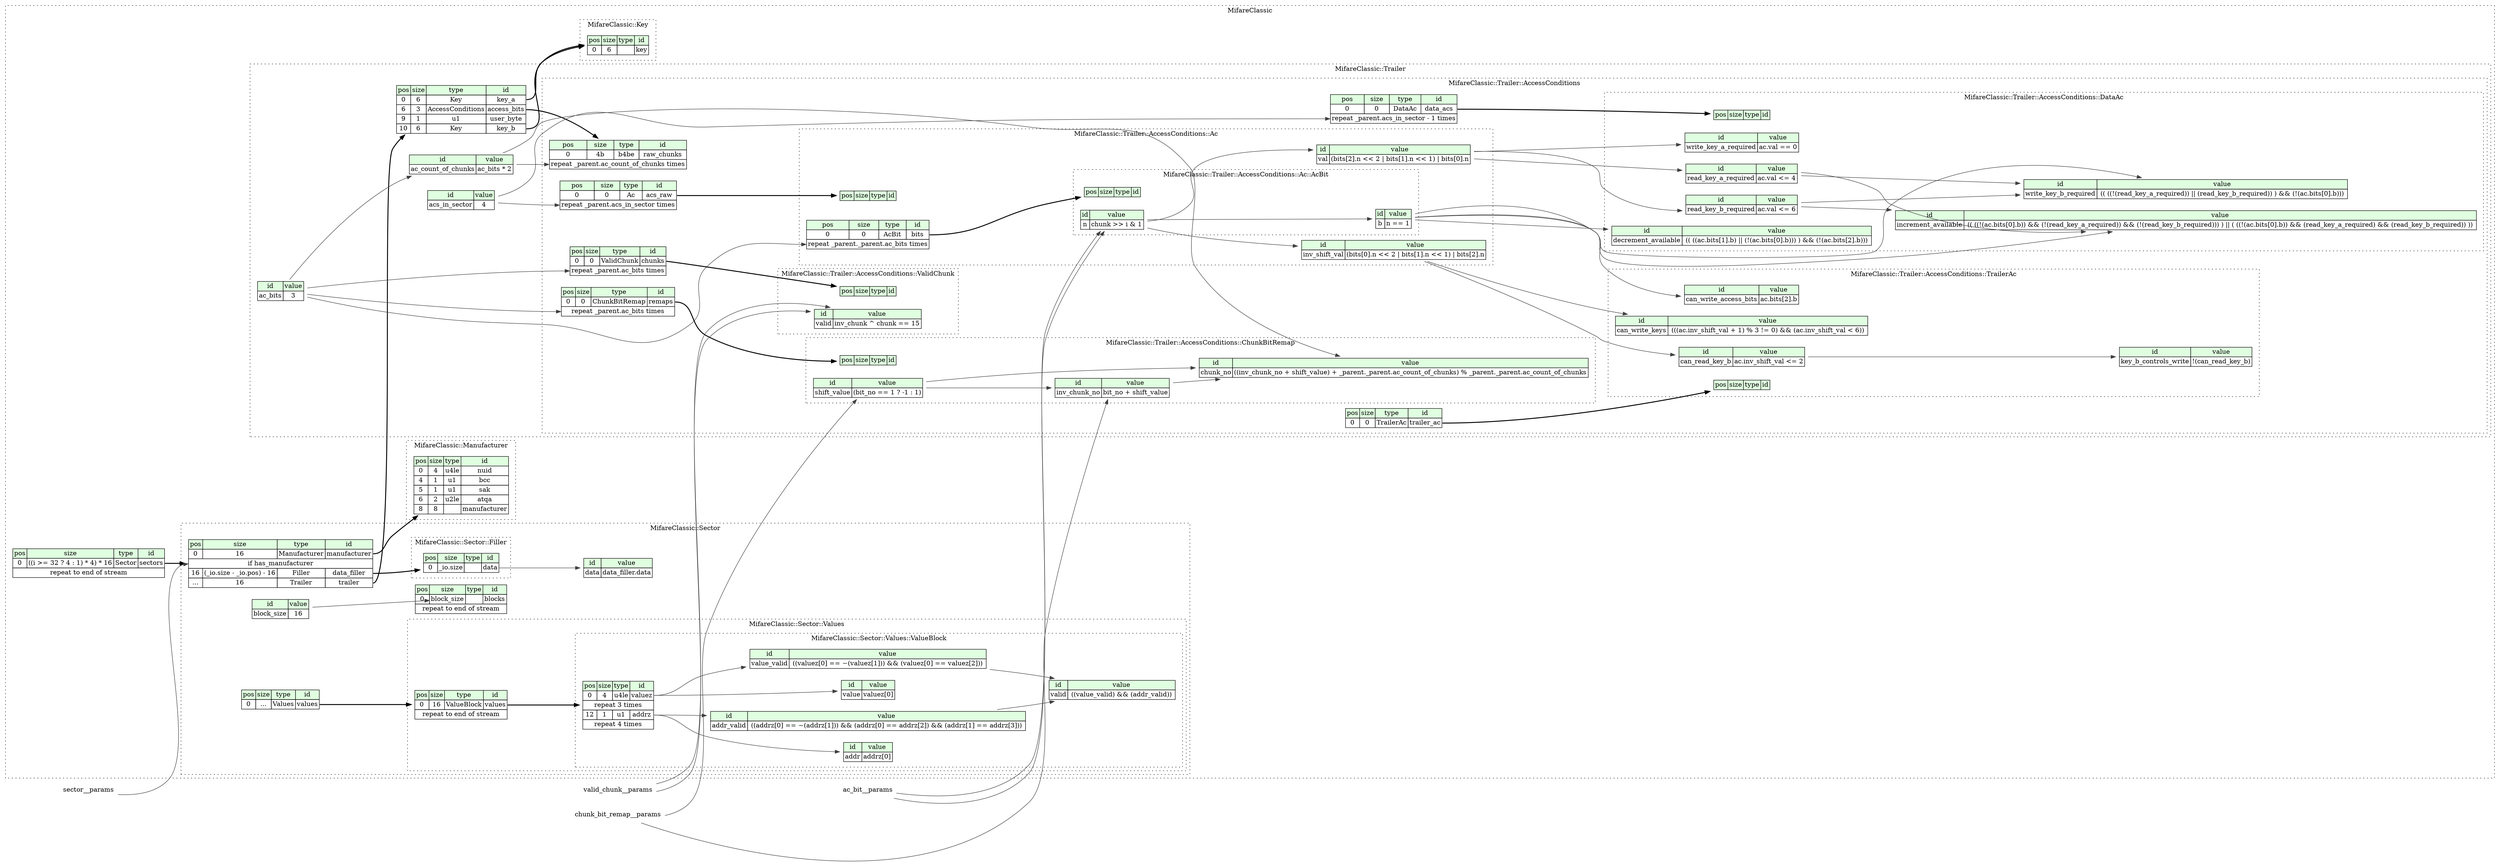 digraph {
	rankdir=LR;
	node [shape=plaintext];
	subgraph cluster__mifare_classic {
		label="MifareClassic";
		graph[style=dotted];

		mifare_classic__seq [label=<<TABLE BORDER="0" CELLBORDER="1" CELLSPACING="0">
			<TR><TD BGCOLOR="#E0FFE0">pos</TD><TD BGCOLOR="#E0FFE0">size</TD><TD BGCOLOR="#E0FFE0">type</TD><TD BGCOLOR="#E0FFE0">id</TD></TR>
			<TR><TD PORT="sectors_pos">0</TD><TD PORT="sectors_size">((i &gt;= 32 ? 4 : 1) * 4) * 16</TD><TD>Sector</TD><TD PORT="sectors_type">sectors</TD></TR>
			<TR><TD COLSPAN="4" PORT="sectors__repeat">repeat to end of stream</TD></TR>
		</TABLE>>];
		subgraph cluster__key {
			label="MifareClassic::Key";
			graph[style=dotted];

			key__seq [label=<<TABLE BORDER="0" CELLBORDER="1" CELLSPACING="0">
				<TR><TD BGCOLOR="#E0FFE0">pos</TD><TD BGCOLOR="#E0FFE0">size</TD><TD BGCOLOR="#E0FFE0">type</TD><TD BGCOLOR="#E0FFE0">id</TD></TR>
				<TR><TD PORT="key_pos">0</TD><TD PORT="key_size">6</TD><TD></TD><TD PORT="key_type">key</TD></TR>
			</TABLE>>];
		}
		subgraph cluster__manufacturer {
			label="MifareClassic::Manufacturer";
			graph[style=dotted];

			manufacturer__seq [label=<<TABLE BORDER="0" CELLBORDER="1" CELLSPACING="0">
				<TR><TD BGCOLOR="#E0FFE0">pos</TD><TD BGCOLOR="#E0FFE0">size</TD><TD BGCOLOR="#E0FFE0">type</TD><TD BGCOLOR="#E0FFE0">id</TD></TR>
				<TR><TD PORT="nuid_pos">0</TD><TD PORT="nuid_size">4</TD><TD>u4le</TD><TD PORT="nuid_type">nuid</TD></TR>
				<TR><TD PORT="bcc_pos">4</TD><TD PORT="bcc_size">1</TD><TD>u1</TD><TD PORT="bcc_type">bcc</TD></TR>
				<TR><TD PORT="sak_pos">5</TD><TD PORT="sak_size">1</TD><TD>u1</TD><TD PORT="sak_type">sak</TD></TR>
				<TR><TD PORT="atqa_pos">6</TD><TD PORT="atqa_size">2</TD><TD>u2le</TD><TD PORT="atqa_type">atqa</TD></TR>
				<TR><TD PORT="manufacturer_pos">8</TD><TD PORT="manufacturer_size">8</TD><TD></TD><TD PORT="manufacturer_type">manufacturer</TD></TR>
			</TABLE>>];
		}
		subgraph cluster__sector {
			label="MifareClassic::Sector";
			graph[style=dotted];

			sector__seq [label=<<TABLE BORDER="0" CELLBORDER="1" CELLSPACING="0">
				<TR><TD BGCOLOR="#E0FFE0">pos</TD><TD BGCOLOR="#E0FFE0">size</TD><TD BGCOLOR="#E0FFE0">type</TD><TD BGCOLOR="#E0FFE0">id</TD></TR>
				<TR><TD PORT="manufacturer_pos">0</TD><TD PORT="manufacturer_size">16</TD><TD>Manufacturer</TD><TD PORT="manufacturer_type">manufacturer</TD></TR>
				<TR><TD COLSPAN="4" PORT="manufacturer__if">if has_manufacturer</TD></TR>
				<TR><TD PORT="data_filler_pos">16</TD><TD PORT="data_filler_size">(_io.size - _io.pos) - 16</TD><TD>Filler</TD><TD PORT="data_filler_type">data_filler</TD></TR>
				<TR><TD PORT="trailer_pos">...</TD><TD PORT="trailer_size">16</TD><TD>Trailer</TD><TD PORT="trailer_type">trailer</TD></TR>
			</TABLE>>];
			sector__inst__block_size [label=<<TABLE BORDER="0" CELLBORDER="1" CELLSPACING="0">
				<TR><TD BGCOLOR="#E0FFE0">id</TD><TD BGCOLOR="#E0FFE0">value</TD></TR>
				<TR><TD>block_size</TD><TD>16</TD></TR>
			</TABLE>>];
			sector__inst__blocks [label=<<TABLE BORDER="0" CELLBORDER="1" CELLSPACING="0">
				<TR><TD BGCOLOR="#E0FFE0">pos</TD><TD BGCOLOR="#E0FFE0">size</TD><TD BGCOLOR="#E0FFE0">type</TD><TD BGCOLOR="#E0FFE0">id</TD></TR>
				<TR><TD PORT="blocks_pos">0</TD><TD PORT="blocks_size">block_size</TD><TD></TD><TD PORT="blocks_type">blocks</TD></TR>
				<TR><TD COLSPAN="4" PORT="blocks__repeat">repeat to end of stream</TD></TR>
			</TABLE>>];
			sector__inst__data [label=<<TABLE BORDER="0" CELLBORDER="1" CELLSPACING="0">
				<TR><TD BGCOLOR="#E0FFE0">id</TD><TD BGCOLOR="#E0FFE0">value</TD></TR>
				<TR><TD>data</TD><TD>data_filler.data</TD></TR>
			</TABLE>>];
			sector__inst__values [label=<<TABLE BORDER="0" CELLBORDER="1" CELLSPACING="0">
				<TR><TD BGCOLOR="#E0FFE0">pos</TD><TD BGCOLOR="#E0FFE0">size</TD><TD BGCOLOR="#E0FFE0">type</TD><TD BGCOLOR="#E0FFE0">id</TD></TR>
				<TR><TD PORT="values_pos">0</TD><TD PORT="values_size">...</TD><TD>Values</TD><TD PORT="values_type">values</TD></TR>
			</TABLE>>];
			subgraph cluster__filler {
				label="MifareClassic::Sector::Filler";
				graph[style=dotted];

				filler__seq [label=<<TABLE BORDER="0" CELLBORDER="1" CELLSPACING="0">
					<TR><TD BGCOLOR="#E0FFE0">pos</TD><TD BGCOLOR="#E0FFE0">size</TD><TD BGCOLOR="#E0FFE0">type</TD><TD BGCOLOR="#E0FFE0">id</TD></TR>
					<TR><TD PORT="data_pos">0</TD><TD PORT="data_size">_io.size</TD><TD></TD><TD PORT="data_type">data</TD></TR>
				</TABLE>>];
			}
			subgraph cluster__values {
				label="MifareClassic::Sector::Values";
				graph[style=dotted];

				values__seq [label=<<TABLE BORDER="0" CELLBORDER="1" CELLSPACING="0">
					<TR><TD BGCOLOR="#E0FFE0">pos</TD><TD BGCOLOR="#E0FFE0">size</TD><TD BGCOLOR="#E0FFE0">type</TD><TD BGCOLOR="#E0FFE0">id</TD></TR>
					<TR><TD PORT="values_pos">0</TD><TD PORT="values_size">16</TD><TD>ValueBlock</TD><TD PORT="values_type">values</TD></TR>
					<TR><TD COLSPAN="4" PORT="values__repeat">repeat to end of stream</TD></TR>
				</TABLE>>];
				subgraph cluster__value_block {
					label="MifareClassic::Sector::Values::ValueBlock";
					graph[style=dotted];

					value_block__seq [label=<<TABLE BORDER="0" CELLBORDER="1" CELLSPACING="0">
						<TR><TD BGCOLOR="#E0FFE0">pos</TD><TD BGCOLOR="#E0FFE0">size</TD><TD BGCOLOR="#E0FFE0">type</TD><TD BGCOLOR="#E0FFE0">id</TD></TR>
						<TR><TD PORT="valuez_pos">0</TD><TD PORT="valuez_size">4</TD><TD>u4le</TD><TD PORT="valuez_type">valuez</TD></TR>
						<TR><TD COLSPAN="4" PORT="valuez__repeat">repeat 3 times</TD></TR>
						<TR><TD PORT="addrz_pos">12</TD><TD PORT="addrz_size">1</TD><TD>u1</TD><TD PORT="addrz_type">addrz</TD></TR>
						<TR><TD COLSPAN="4" PORT="addrz__repeat">repeat 4 times</TD></TR>
					</TABLE>>];
					value_block__inst__addr [label=<<TABLE BORDER="0" CELLBORDER="1" CELLSPACING="0">
						<TR><TD BGCOLOR="#E0FFE0">id</TD><TD BGCOLOR="#E0FFE0">value</TD></TR>
						<TR><TD>addr</TD><TD>addrz[0]</TD></TR>
					</TABLE>>];
					value_block__inst__addr_valid [label=<<TABLE BORDER="0" CELLBORDER="1" CELLSPACING="0">
						<TR><TD BGCOLOR="#E0FFE0">id</TD><TD BGCOLOR="#E0FFE0">value</TD></TR>
						<TR><TD>addr_valid</TD><TD> ((addrz[0] == ~(addrz[1])) &amp;&amp; (addrz[0] == addrz[2]) &amp;&amp; (addrz[1] == addrz[3])) </TD></TR>
					</TABLE>>];
					value_block__inst__valid [label=<<TABLE BORDER="0" CELLBORDER="1" CELLSPACING="0">
						<TR><TD BGCOLOR="#E0FFE0">id</TD><TD BGCOLOR="#E0FFE0">value</TD></TR>
						<TR><TD>valid</TD><TD> ((value_valid) &amp;&amp; (addr_valid)) </TD></TR>
					</TABLE>>];
					value_block__inst__value [label=<<TABLE BORDER="0" CELLBORDER="1" CELLSPACING="0">
						<TR><TD BGCOLOR="#E0FFE0">id</TD><TD BGCOLOR="#E0FFE0">value</TD></TR>
						<TR><TD>value</TD><TD>valuez[0]</TD></TR>
					</TABLE>>];
					value_block__inst__value_valid [label=<<TABLE BORDER="0" CELLBORDER="1" CELLSPACING="0">
						<TR><TD BGCOLOR="#E0FFE0">id</TD><TD BGCOLOR="#E0FFE0">value</TD></TR>
						<TR><TD>value_valid</TD><TD> ((valuez[0] == ~(valuez[1])) &amp;&amp; (valuez[0] == valuez[2])) </TD></TR>
					</TABLE>>];
				}
			}
		}
		subgraph cluster__trailer {
			label="MifareClassic::Trailer";
			graph[style=dotted];

			trailer__seq [label=<<TABLE BORDER="0" CELLBORDER="1" CELLSPACING="0">
				<TR><TD BGCOLOR="#E0FFE0">pos</TD><TD BGCOLOR="#E0FFE0">size</TD><TD BGCOLOR="#E0FFE0">type</TD><TD BGCOLOR="#E0FFE0">id</TD></TR>
				<TR><TD PORT="key_a_pos">0</TD><TD PORT="key_a_size">6</TD><TD>Key</TD><TD PORT="key_a_type">key_a</TD></TR>
				<TR><TD PORT="access_bits_pos">6</TD><TD PORT="access_bits_size">3</TD><TD>AccessConditions</TD><TD PORT="access_bits_type">access_bits</TD></TR>
				<TR><TD PORT="user_byte_pos">9</TD><TD PORT="user_byte_size">1</TD><TD>u1</TD><TD PORT="user_byte_type">user_byte</TD></TR>
				<TR><TD PORT="key_b_pos">10</TD><TD PORT="key_b_size">6</TD><TD>Key</TD><TD PORT="key_b_type">key_b</TD></TR>
			</TABLE>>];
			trailer__inst__ac_bits [label=<<TABLE BORDER="0" CELLBORDER="1" CELLSPACING="0">
				<TR><TD BGCOLOR="#E0FFE0">id</TD><TD BGCOLOR="#E0FFE0">value</TD></TR>
				<TR><TD>ac_bits</TD><TD>3</TD></TR>
			</TABLE>>];
			trailer__inst__ac_count_of_chunks [label=<<TABLE BORDER="0" CELLBORDER="1" CELLSPACING="0">
				<TR><TD BGCOLOR="#E0FFE0">id</TD><TD BGCOLOR="#E0FFE0">value</TD></TR>
				<TR><TD>ac_count_of_chunks</TD><TD>ac_bits * 2</TD></TR>
			</TABLE>>];
			trailer__inst__acs_in_sector [label=<<TABLE BORDER="0" CELLBORDER="1" CELLSPACING="0">
				<TR><TD BGCOLOR="#E0FFE0">id</TD><TD BGCOLOR="#E0FFE0">value</TD></TR>
				<TR><TD>acs_in_sector</TD><TD>4</TD></TR>
			</TABLE>>];
			subgraph cluster__access_conditions {
				label="MifareClassic::Trailer::AccessConditions";
				graph[style=dotted];

				access_conditions__seq [label=<<TABLE BORDER="0" CELLBORDER="1" CELLSPACING="0">
					<TR><TD BGCOLOR="#E0FFE0">pos</TD><TD BGCOLOR="#E0FFE0">size</TD><TD BGCOLOR="#E0FFE0">type</TD><TD BGCOLOR="#E0FFE0">id</TD></TR>
					<TR><TD PORT="raw_chunks_pos">0</TD><TD PORT="raw_chunks_size">4b</TD><TD>b4be</TD><TD PORT="raw_chunks_type">raw_chunks</TD></TR>
					<TR><TD COLSPAN="4" PORT="raw_chunks__repeat">repeat _parent.ac_count_of_chunks times</TD></TR>
				</TABLE>>];
				access_conditions__inst__acs_raw [label=<<TABLE BORDER="0" CELLBORDER="1" CELLSPACING="0">
					<TR><TD BGCOLOR="#E0FFE0">pos</TD><TD BGCOLOR="#E0FFE0">size</TD><TD BGCOLOR="#E0FFE0">type</TD><TD BGCOLOR="#E0FFE0">id</TD></TR>
					<TR><TD PORT="acs_raw_pos">0</TD><TD PORT="acs_raw_size">0</TD><TD>Ac</TD><TD PORT="acs_raw_type">acs_raw</TD></TR>
					<TR><TD COLSPAN="4" PORT="acs_raw__repeat">repeat _parent.acs_in_sector times</TD></TR>
				</TABLE>>];
				access_conditions__inst__chunks [label=<<TABLE BORDER="0" CELLBORDER="1" CELLSPACING="0">
					<TR><TD BGCOLOR="#E0FFE0">pos</TD><TD BGCOLOR="#E0FFE0">size</TD><TD BGCOLOR="#E0FFE0">type</TD><TD BGCOLOR="#E0FFE0">id</TD></TR>
					<TR><TD PORT="chunks_pos">0</TD><TD PORT="chunks_size">0</TD><TD>ValidChunk</TD><TD PORT="chunks_type">chunks</TD></TR>
					<TR><TD COLSPAN="4" PORT="chunks__repeat">repeat _parent.ac_bits times</TD></TR>
				</TABLE>>];
				access_conditions__inst__data_acs [label=<<TABLE BORDER="0" CELLBORDER="1" CELLSPACING="0">
					<TR><TD BGCOLOR="#E0FFE0">pos</TD><TD BGCOLOR="#E0FFE0">size</TD><TD BGCOLOR="#E0FFE0">type</TD><TD BGCOLOR="#E0FFE0">id</TD></TR>
					<TR><TD PORT="data_acs_pos">0</TD><TD PORT="data_acs_size">0</TD><TD>DataAc</TD><TD PORT="data_acs_type">data_acs</TD></TR>
					<TR><TD COLSPAN="4" PORT="data_acs__repeat">repeat _parent.acs_in_sector - 1 times</TD></TR>
				</TABLE>>];
				access_conditions__inst__remaps [label=<<TABLE BORDER="0" CELLBORDER="1" CELLSPACING="0">
					<TR><TD BGCOLOR="#E0FFE0">pos</TD><TD BGCOLOR="#E0FFE0">size</TD><TD BGCOLOR="#E0FFE0">type</TD><TD BGCOLOR="#E0FFE0">id</TD></TR>
					<TR><TD PORT="remaps_pos">0</TD><TD PORT="remaps_size">0</TD><TD>ChunkBitRemap</TD><TD PORT="remaps_type">remaps</TD></TR>
					<TR><TD COLSPAN="4" PORT="remaps__repeat">repeat _parent.ac_bits times</TD></TR>
				</TABLE>>];
				access_conditions__inst__trailer_ac [label=<<TABLE BORDER="0" CELLBORDER="1" CELLSPACING="0">
					<TR><TD BGCOLOR="#E0FFE0">pos</TD><TD BGCOLOR="#E0FFE0">size</TD><TD BGCOLOR="#E0FFE0">type</TD><TD BGCOLOR="#E0FFE0">id</TD></TR>
					<TR><TD PORT="trailer_ac_pos">0</TD><TD PORT="trailer_ac_size">0</TD><TD>TrailerAc</TD><TD PORT="trailer_ac_type">trailer_ac</TD></TR>
				</TABLE>>];
				subgraph cluster__ac {
					label="MifareClassic::Trailer::AccessConditions::Ac";
					graph[style=dotted];

					ac__seq [label=<<TABLE BORDER="0" CELLBORDER="1" CELLSPACING="0">
						<TR><TD BGCOLOR="#E0FFE0">pos</TD><TD BGCOLOR="#E0FFE0">size</TD><TD BGCOLOR="#E0FFE0">type</TD><TD BGCOLOR="#E0FFE0">id</TD></TR>
					</TABLE>>];
					ac__inst__bits [label=<<TABLE BORDER="0" CELLBORDER="1" CELLSPACING="0">
						<TR><TD BGCOLOR="#E0FFE0">pos</TD><TD BGCOLOR="#E0FFE0">size</TD><TD BGCOLOR="#E0FFE0">type</TD><TD BGCOLOR="#E0FFE0">id</TD></TR>
						<TR><TD PORT="bits_pos">0</TD><TD PORT="bits_size">0</TD><TD>AcBit</TD><TD PORT="bits_type">bits</TD></TR>
						<TR><TD COLSPAN="4" PORT="bits__repeat">repeat _parent._parent.ac_bits times</TD></TR>
					</TABLE>>];
					ac__inst__inv_shift_val [label=<<TABLE BORDER="0" CELLBORDER="1" CELLSPACING="0">
						<TR><TD BGCOLOR="#E0FFE0">id</TD><TD BGCOLOR="#E0FFE0">value</TD></TR>
						<TR><TD>inv_shift_val</TD><TD>(bits[0].n &lt;&lt; 2 | bits[1].n &lt;&lt; 1) | bits[2].n</TD></TR>
					</TABLE>>];
					ac__inst__val [label=<<TABLE BORDER="0" CELLBORDER="1" CELLSPACING="0">
						<TR><TD BGCOLOR="#E0FFE0">id</TD><TD BGCOLOR="#E0FFE0">value</TD></TR>
						<TR><TD>val</TD><TD>(bits[2].n &lt;&lt; 2 | bits[1].n &lt;&lt; 1) | bits[0].n</TD></TR>
					</TABLE>>];
					subgraph cluster__ac_bit {
						label="MifareClassic::Trailer::AccessConditions::Ac::AcBit";
						graph[style=dotted];

						ac_bit__seq [label=<<TABLE BORDER="0" CELLBORDER="1" CELLSPACING="0">
							<TR><TD BGCOLOR="#E0FFE0">pos</TD><TD BGCOLOR="#E0FFE0">size</TD><TD BGCOLOR="#E0FFE0">type</TD><TD BGCOLOR="#E0FFE0">id</TD></TR>
						</TABLE>>];
						ac_bit__inst__b [label=<<TABLE BORDER="0" CELLBORDER="1" CELLSPACING="0">
							<TR><TD BGCOLOR="#E0FFE0">id</TD><TD BGCOLOR="#E0FFE0">value</TD></TR>
							<TR><TD>b</TD><TD>n == 1</TD></TR>
						</TABLE>>];
						ac_bit__inst__n [label=<<TABLE BORDER="0" CELLBORDER="1" CELLSPACING="0">
							<TR><TD BGCOLOR="#E0FFE0">id</TD><TD BGCOLOR="#E0FFE0">value</TD></TR>
							<TR><TD>n</TD><TD>chunk &gt;&gt; i &amp; 1</TD></TR>
						</TABLE>>];
					}
				}
				subgraph cluster__chunk_bit_remap {
					label="MifareClassic::Trailer::AccessConditions::ChunkBitRemap";
					graph[style=dotted];

					chunk_bit_remap__seq [label=<<TABLE BORDER="0" CELLBORDER="1" CELLSPACING="0">
						<TR><TD BGCOLOR="#E0FFE0">pos</TD><TD BGCOLOR="#E0FFE0">size</TD><TD BGCOLOR="#E0FFE0">type</TD><TD BGCOLOR="#E0FFE0">id</TD></TR>
					</TABLE>>];
					chunk_bit_remap__inst__chunk_no [label=<<TABLE BORDER="0" CELLBORDER="1" CELLSPACING="0">
						<TR><TD BGCOLOR="#E0FFE0">id</TD><TD BGCOLOR="#E0FFE0">value</TD></TR>
						<TR><TD>chunk_no</TD><TD>((inv_chunk_no + shift_value) + _parent._parent.ac_count_of_chunks) % _parent._parent.ac_count_of_chunks</TD></TR>
					</TABLE>>];
					chunk_bit_remap__inst__inv_chunk_no [label=<<TABLE BORDER="0" CELLBORDER="1" CELLSPACING="0">
						<TR><TD BGCOLOR="#E0FFE0">id</TD><TD BGCOLOR="#E0FFE0">value</TD></TR>
						<TR><TD>inv_chunk_no</TD><TD>bit_no + shift_value</TD></TR>
					</TABLE>>];
					chunk_bit_remap__inst__shift_value [label=<<TABLE BORDER="0" CELLBORDER="1" CELLSPACING="0">
						<TR><TD BGCOLOR="#E0FFE0">id</TD><TD BGCOLOR="#E0FFE0">value</TD></TR>
						<TR><TD>shift_value</TD><TD>(bit_no == 1 ? -1 : 1)</TD></TR>
					</TABLE>>];
				}
				subgraph cluster__data_ac {
					label="MifareClassic::Trailer::AccessConditions::DataAc";
					graph[style=dotted];

					data_ac__seq [label=<<TABLE BORDER="0" CELLBORDER="1" CELLSPACING="0">
						<TR><TD BGCOLOR="#E0FFE0">pos</TD><TD BGCOLOR="#E0FFE0">size</TD><TD BGCOLOR="#E0FFE0">type</TD><TD BGCOLOR="#E0FFE0">id</TD></TR>
					</TABLE>>];
					data_ac__inst__decrement_available [label=<<TABLE BORDER="0" CELLBORDER="1" CELLSPACING="0">
						<TR><TD BGCOLOR="#E0FFE0">id</TD><TD BGCOLOR="#E0FFE0">value</TD></TR>
						<TR><TD>decrement_available</TD><TD> (( ((ac.bits[1].b) || (!(ac.bits[0].b))) ) &amp;&amp; (!(ac.bits[2].b))) </TD></TR>
					</TABLE>>];
					data_ac__inst__increment_available [label=<<TABLE BORDER="0" CELLBORDER="1" CELLSPACING="0">
						<TR><TD BGCOLOR="#E0FFE0">id</TD><TD BGCOLOR="#E0FFE0">value</TD></TR>
						<TR><TD>increment_available</TD><TD> (( ((!(ac.bits[0].b)) &amp;&amp; (!(read_key_a_required)) &amp;&amp; (!(read_key_b_required))) ) || ( ((!(ac.bits[0].b)) &amp;&amp; (read_key_a_required) &amp;&amp; (read_key_b_required)) )) </TD></TR>
					</TABLE>>];
					data_ac__inst__read_key_a_required [label=<<TABLE BORDER="0" CELLBORDER="1" CELLSPACING="0">
						<TR><TD BGCOLOR="#E0FFE0">id</TD><TD BGCOLOR="#E0FFE0">value</TD></TR>
						<TR><TD>read_key_a_required</TD><TD>ac.val &lt;= 4</TD></TR>
					</TABLE>>];
					data_ac__inst__read_key_b_required [label=<<TABLE BORDER="0" CELLBORDER="1" CELLSPACING="0">
						<TR><TD BGCOLOR="#E0FFE0">id</TD><TD BGCOLOR="#E0FFE0">value</TD></TR>
						<TR><TD>read_key_b_required</TD><TD>ac.val &lt;= 6</TD></TR>
					</TABLE>>];
					data_ac__inst__write_key_a_required [label=<<TABLE BORDER="0" CELLBORDER="1" CELLSPACING="0">
						<TR><TD BGCOLOR="#E0FFE0">id</TD><TD BGCOLOR="#E0FFE0">value</TD></TR>
						<TR><TD>write_key_a_required</TD><TD>ac.val == 0</TD></TR>
					</TABLE>>];
					data_ac__inst__write_key_b_required [label=<<TABLE BORDER="0" CELLBORDER="1" CELLSPACING="0">
						<TR><TD BGCOLOR="#E0FFE0">id</TD><TD BGCOLOR="#E0FFE0">value</TD></TR>
						<TR><TD>write_key_b_required</TD><TD> (( ((!(read_key_a_required)) || (read_key_b_required)) ) &amp;&amp; (!(ac.bits[0].b))) </TD></TR>
					</TABLE>>];
				}
				subgraph cluster__trailer_ac {
					label="MifareClassic::Trailer::AccessConditions::TrailerAc";
					graph[style=dotted];

					trailer_ac__seq [label=<<TABLE BORDER="0" CELLBORDER="1" CELLSPACING="0">
						<TR><TD BGCOLOR="#E0FFE0">pos</TD><TD BGCOLOR="#E0FFE0">size</TD><TD BGCOLOR="#E0FFE0">type</TD><TD BGCOLOR="#E0FFE0">id</TD></TR>
					</TABLE>>];
					trailer_ac__inst__can_read_key_b [label=<<TABLE BORDER="0" CELLBORDER="1" CELLSPACING="0">
						<TR><TD BGCOLOR="#E0FFE0">id</TD><TD BGCOLOR="#E0FFE0">value</TD></TR>
						<TR><TD>can_read_key_b</TD><TD>ac.inv_shift_val &lt;= 2</TD></TR>
					</TABLE>>];
					trailer_ac__inst__can_write_access_bits [label=<<TABLE BORDER="0" CELLBORDER="1" CELLSPACING="0">
						<TR><TD BGCOLOR="#E0FFE0">id</TD><TD BGCOLOR="#E0FFE0">value</TD></TR>
						<TR><TD>can_write_access_bits</TD><TD>ac.bits[2].b</TD></TR>
					</TABLE>>];
					trailer_ac__inst__can_write_keys [label=<<TABLE BORDER="0" CELLBORDER="1" CELLSPACING="0">
						<TR><TD BGCOLOR="#E0FFE0">id</TD><TD BGCOLOR="#E0FFE0">value</TD></TR>
						<TR><TD>can_write_keys</TD><TD> (((ac.inv_shift_val + 1) % 3 != 0) &amp;&amp; (ac.inv_shift_val &lt; 6)) </TD></TR>
					</TABLE>>];
					trailer_ac__inst__key_b_controls_write [label=<<TABLE BORDER="0" CELLBORDER="1" CELLSPACING="0">
						<TR><TD BGCOLOR="#E0FFE0">id</TD><TD BGCOLOR="#E0FFE0">value</TD></TR>
						<TR><TD>key_b_controls_write</TD><TD>!(can_read_key_b)</TD></TR>
					</TABLE>>];
				}
				subgraph cluster__valid_chunk {
					label="MifareClassic::Trailer::AccessConditions::ValidChunk";
					graph[style=dotted];

					valid_chunk__seq [label=<<TABLE BORDER="0" CELLBORDER="1" CELLSPACING="0">
						<TR><TD BGCOLOR="#E0FFE0">pos</TD><TD BGCOLOR="#E0FFE0">size</TD><TD BGCOLOR="#E0FFE0">type</TD><TD BGCOLOR="#E0FFE0">id</TD></TR>
					</TABLE>>];
					valid_chunk__inst__valid [label=<<TABLE BORDER="0" CELLBORDER="1" CELLSPACING="0">
						<TR><TD BGCOLOR="#E0FFE0">id</TD><TD BGCOLOR="#E0FFE0">value</TD></TR>
						<TR><TD>valid</TD><TD>inv_chunk ^ chunk == 15</TD></TR>
					</TABLE>>];
				}
			}
		}
	}
	mifare_classic__seq:sectors_type -> sector__seq [style=bold];
	sector__seq:manufacturer_type -> manufacturer__seq [style=bold];
	sector__params:has_manufacturer_type -> sector__seq:manufacturer__if [color="#404040"];
	sector__seq:data_filler_type -> filler__seq [style=bold];
	sector__seq:trailer_type -> trailer__seq [style=bold];
	sector__inst__block_size:block_size_type -> sector__inst__blocks:blocks_size [color="#404040"];
	filler__seq:data_type -> sector__inst__data [color="#404040"];
	sector__inst__values:values_type -> values__seq [style=bold];
	values__seq:values_type -> value_block__seq [style=bold];
	value_block__seq:addrz_type -> value_block__inst__addr [color="#404040"];
	value_block__seq:addrz_type -> value_block__inst__addr_valid [color="#404040"];
	value_block__inst__value_valid:value_valid_type -> value_block__inst__valid [color="#404040"];
	value_block__inst__addr_valid:addr_valid_type -> value_block__inst__valid [color="#404040"];
	value_block__seq:valuez_type -> value_block__inst__value [color="#404040"];
	value_block__seq:valuez_type -> value_block__inst__value_valid [color="#404040"];
	trailer__seq:key_a_type -> key__seq [style=bold];
	trailer__seq:access_bits_type -> access_conditions__seq [style=bold];
	trailer__seq:key_b_type -> key__seq [style=bold];
	trailer__inst__ac_bits:ac_bits_type -> trailer__inst__ac_count_of_chunks [color="#404040"];
	trailer__inst__ac_count_of_chunks:ac_count_of_chunks_type -> access_conditions__seq:raw_chunks__repeat [color="#404040"];
	access_conditions__inst__acs_raw:acs_raw_type -> ac__seq [style=bold];
	trailer__inst__acs_in_sector:acs_in_sector_type -> access_conditions__inst__acs_raw:acs_raw__repeat [color="#404040"];
	access_conditions__inst__chunks:chunks_type -> valid_chunk__seq [style=bold];
	trailer__inst__ac_bits:ac_bits_type -> access_conditions__inst__chunks:chunks__repeat [color="#404040"];
	access_conditions__inst__data_acs:data_acs_type -> data_ac__seq [style=bold];
	trailer__inst__acs_in_sector:acs_in_sector_type -> access_conditions__inst__data_acs:data_acs__repeat [color="#404040"];
	access_conditions__inst__remaps:remaps_type -> chunk_bit_remap__seq [style=bold];
	trailer__inst__ac_bits:ac_bits_type -> access_conditions__inst__remaps:remaps__repeat [color="#404040"];
	access_conditions__inst__trailer_ac:trailer_ac_type -> trailer_ac__seq [style=bold];
	ac__inst__bits:bits_type -> ac_bit__seq [style=bold];
	trailer__inst__ac_bits:ac_bits_type -> ac__inst__bits:bits__repeat [color="#404040"];
	ac_bit__inst__n:n_type -> ac__inst__inv_shift_val [color="#404040"];
	ac_bit__inst__n:n_type -> ac__inst__val [color="#404040"];
	ac_bit__inst__n:n_type -> ac_bit__inst__b [color="#404040"];
	ac_bit__params:chunk_type -> ac_bit__inst__n [color="#404040"];
	ac_bit__params:i_type -> ac_bit__inst__n [color="#404040"];
	chunk_bit_remap__inst__inv_chunk_no:inv_chunk_no_type -> chunk_bit_remap__inst__chunk_no [color="#404040"];
	chunk_bit_remap__inst__shift_value:shift_value_type -> chunk_bit_remap__inst__chunk_no [color="#404040"];
	trailer__inst__ac_count_of_chunks:ac_count_of_chunks_type -> chunk_bit_remap__inst__chunk_no [color="#404040"];
	chunk_bit_remap__params:bit_no_type -> chunk_bit_remap__inst__inv_chunk_no [color="#404040"];
	chunk_bit_remap__inst__shift_value:shift_value_type -> chunk_bit_remap__inst__inv_chunk_no [color="#404040"];
	chunk_bit_remap__params:bit_no_type -> chunk_bit_remap__inst__shift_value [color="#404040"];
	ac_bit__inst__b:b_type -> data_ac__inst__decrement_available [color="#404040"];
	ac_bit__inst__b:b_type -> data_ac__inst__increment_available [color="#404040"];
	data_ac__inst__read_key_a_required:read_key_a_required_type -> data_ac__inst__increment_available [color="#404040"];
	data_ac__inst__read_key_b_required:read_key_b_required_type -> data_ac__inst__increment_available [color="#404040"];
	ac__inst__val:val_type -> data_ac__inst__read_key_a_required [color="#404040"];
	ac__inst__val:val_type -> data_ac__inst__read_key_b_required [color="#404040"];
	ac__inst__val:val_type -> data_ac__inst__write_key_a_required [color="#404040"];
	data_ac__inst__read_key_a_required:read_key_a_required_type -> data_ac__inst__write_key_b_required [color="#404040"];
	data_ac__inst__read_key_b_required:read_key_b_required_type -> data_ac__inst__write_key_b_required [color="#404040"];
	ac_bit__inst__b:b_type -> data_ac__inst__write_key_b_required [color="#404040"];
	ac__inst__inv_shift_val:inv_shift_val_type -> trailer_ac__inst__can_read_key_b [color="#404040"];
	ac_bit__inst__b:b_type -> trailer_ac__inst__can_write_access_bits [color="#404040"];
	ac__inst__inv_shift_val:inv_shift_val_type -> trailer_ac__inst__can_write_keys [color="#404040"];
	trailer_ac__inst__can_read_key_b:can_read_key_b_type -> trailer_ac__inst__key_b_controls_write [color="#404040"];
	valid_chunk__params:inv_chunk_type -> valid_chunk__inst__valid [color="#404040"];
	valid_chunk__params:chunk_type -> valid_chunk__inst__valid [color="#404040"];
}
